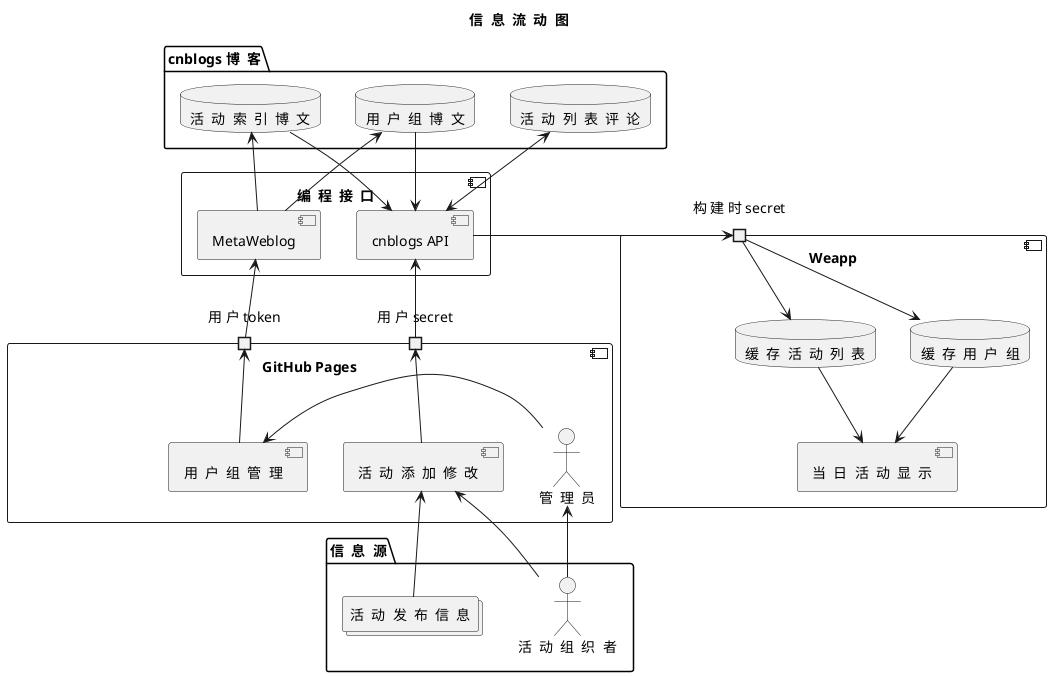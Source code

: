 @startuml "信息流动图"
title 信  息  流  动  图
package "cnblogs 博  客" {
	database "活  动  列  表  评  论" as db_acts
	database "用  户  组  博  文" as db_groups
	database "活  动  索  引  博  文" as db_version
}
component "编  程  接  口" {
	component "cnblogs API" as dbapi_cnbapi
	component "MetaWeblog" as dbapi_metaweblog
}
db_acts <--> dbapi_cnbapi
db_groups --> dbapi_cnbapi
db_version --> dbapi_cnbapi
db_groups <-- dbapi_metaweblog
db_version <-- dbapi_metaweblog
component "Weapp" {
	portin "构 建 时 secret" as weapp_secret
	database "缓  存  用  户  组" as weapp_groups
	database "缓  存  活  动  列  表" as weapp_acts
	component "当  日  活  动  显  示" as weapp_tody
	weapp_secret --> weapp_groups
	weapp_secret --> weapp_acts
	weapp_acts --> weapp_tody
	weapp_groups --> weapp_tody
}
dbapi_cnbapi -> weapp_secret
component "GitHub Pages" {
	portin "用 户 secret" as pages_secret
	portin "用 户 token" as pages_token
	component "用  户  组  管  理" as pages_groups
	component "活  动  添  加  修  改" as pages_acts
	actor "管  理  员" as pages_admin
	pages_token <-- pages_groups
	pages_secret <-- pages_acts
	pages_groups <- pages_admin
}
dbapi_metaweblog <-- pages_token
dbapi_cnbapi <-- pages_secret
package "信  息  源" {
	actor "活  动  组  织  者" as fm_org
	collections "活  动  发  布  信  息" as fm_info
}
pages_acts <-- fm_org
pages_acts <-- fm_info
pages_admin <-- fm_org
@enduml